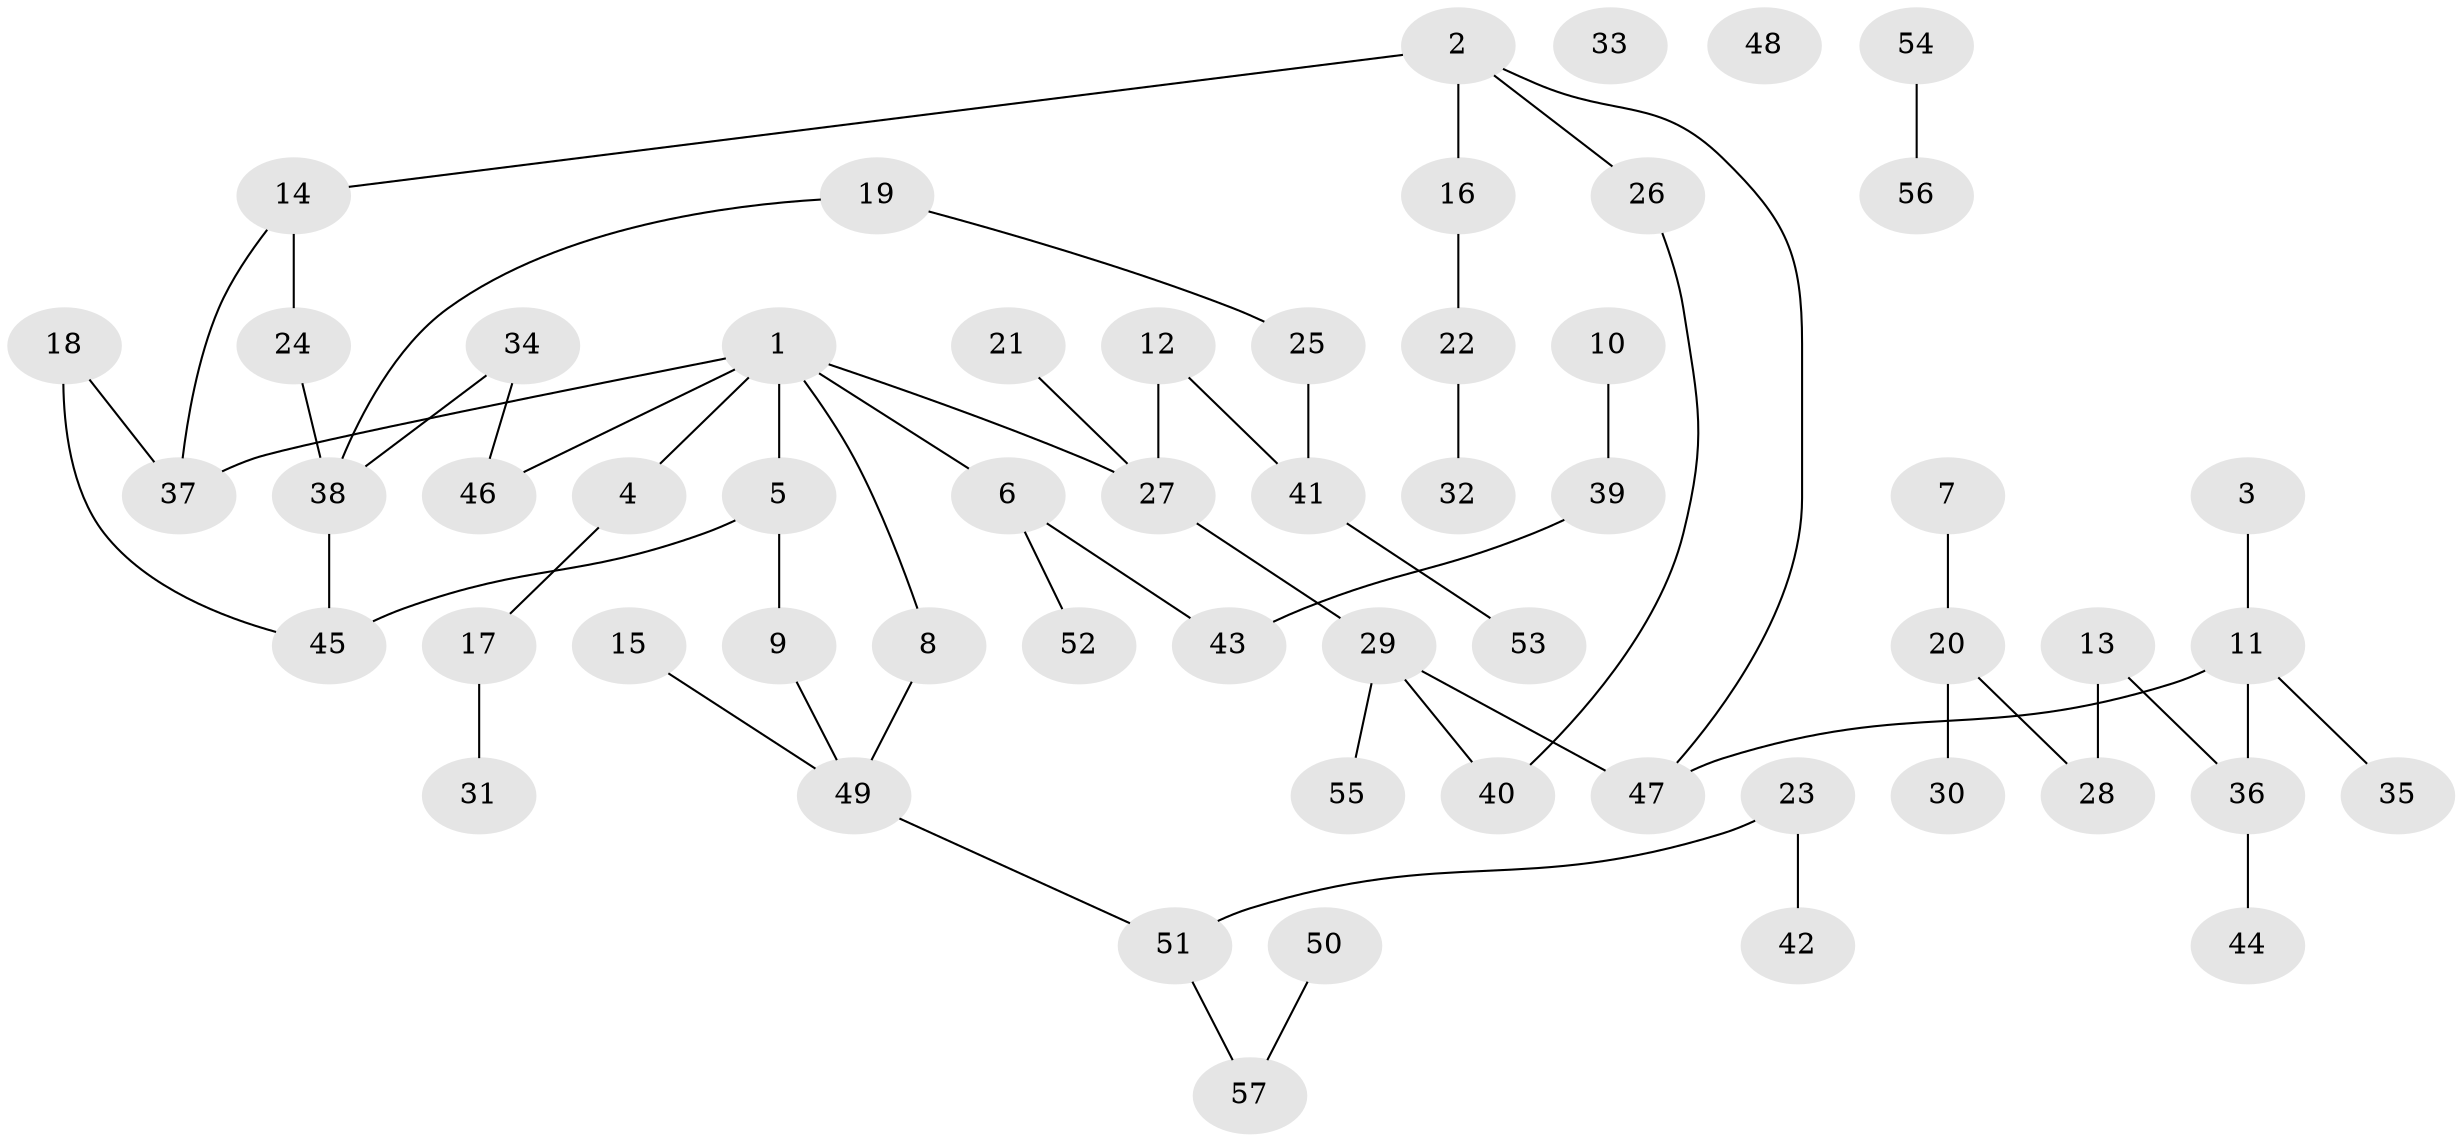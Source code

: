 // Generated by graph-tools (version 1.1) at 2025/25/03/09/25 03:25:14]
// undirected, 57 vertices, 60 edges
graph export_dot {
graph [start="1"]
  node [color=gray90,style=filled];
  1;
  2;
  3;
  4;
  5;
  6;
  7;
  8;
  9;
  10;
  11;
  12;
  13;
  14;
  15;
  16;
  17;
  18;
  19;
  20;
  21;
  22;
  23;
  24;
  25;
  26;
  27;
  28;
  29;
  30;
  31;
  32;
  33;
  34;
  35;
  36;
  37;
  38;
  39;
  40;
  41;
  42;
  43;
  44;
  45;
  46;
  47;
  48;
  49;
  50;
  51;
  52;
  53;
  54;
  55;
  56;
  57;
  1 -- 4;
  1 -- 5;
  1 -- 6;
  1 -- 8;
  1 -- 27;
  1 -- 37;
  1 -- 46;
  2 -- 14;
  2 -- 16;
  2 -- 26;
  2 -- 47;
  3 -- 11;
  4 -- 17;
  5 -- 9;
  5 -- 45;
  6 -- 43;
  6 -- 52;
  7 -- 20;
  8 -- 49;
  9 -- 49;
  10 -- 39;
  11 -- 35;
  11 -- 36;
  11 -- 47;
  12 -- 27;
  12 -- 41;
  13 -- 28;
  13 -- 36;
  14 -- 24;
  14 -- 37;
  15 -- 49;
  16 -- 22;
  17 -- 31;
  18 -- 37;
  18 -- 45;
  19 -- 25;
  19 -- 38;
  20 -- 28;
  20 -- 30;
  21 -- 27;
  22 -- 32;
  23 -- 42;
  23 -- 51;
  24 -- 38;
  25 -- 41;
  26 -- 40;
  27 -- 29;
  29 -- 40;
  29 -- 47;
  29 -- 55;
  34 -- 38;
  34 -- 46;
  36 -- 44;
  38 -- 45;
  39 -- 43;
  41 -- 53;
  49 -- 51;
  50 -- 57;
  51 -- 57;
  54 -- 56;
}
